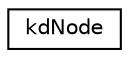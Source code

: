 digraph "Graphical Class Hierarchy"
{
  edge [fontname="Helvetica",fontsize="10",labelfontname="Helvetica",labelfontsize="10"];
  node [fontname="Helvetica",fontsize="10",shape=record];
  rankdir="LR";
  Node0 [label="kdNode",height=0.2,width=0.4,color="black", fillcolor="white", style="filled",URL="$classkdNode.html"];
}
